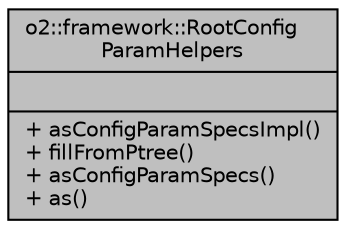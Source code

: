 digraph "o2::framework::RootConfigParamHelpers"
{
 // INTERACTIVE_SVG=YES
  bgcolor="transparent";
  edge [fontname="Helvetica",fontsize="10",labelfontname="Helvetica",labelfontsize="10"];
  node [fontname="Helvetica",fontsize="10",shape=record];
  Node1 [label="{o2::framework::RootConfig\lParamHelpers\n||+ asConfigParamSpecsImpl()\l+ fillFromPtree()\l+ asConfigParamSpecs()\l+ as()\l}",height=0.2,width=0.4,color="black", fillcolor="grey75", style="filled", fontcolor="black"];
}
